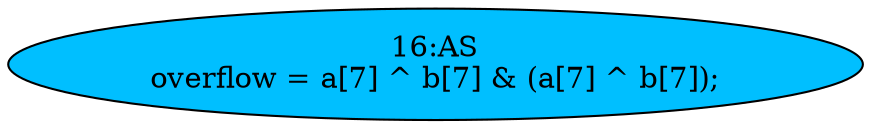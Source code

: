 strict digraph "" {
	node [label="\N"];
	"16:AS"	[ast="<pyverilog.vparser.ast.Assign object at 0x7f0da8902210>",
		def_var="['overflow']",
		fillcolor=deepskyblue,
		label="16:AS
overflow = a[7] ^ b[7] & (a[7] ^ b[7]);",
		statements="[]",
		style=filled,
		typ=Assign,
		use_var="['a', 'b', 'a', 'b']"];
}
